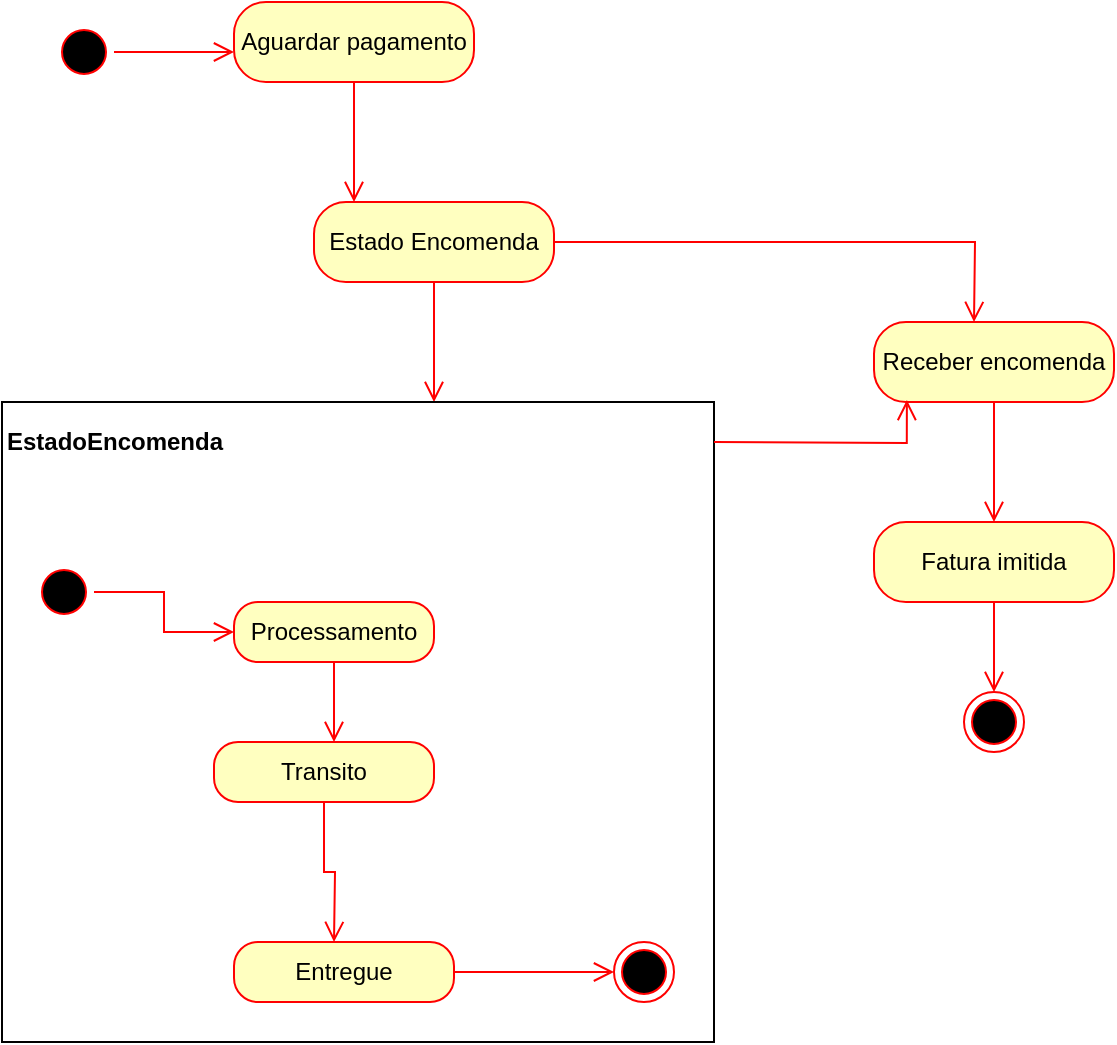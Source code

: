 <mxfile version="22.0.3" type="device">
  <diagram name="Página-1" id="AxWOU-LPAeYPAdYQ-Egs">
    <mxGraphModel dx="1036" dy="606" grid="1" gridSize="10" guides="1" tooltips="1" connect="1" arrows="1" fold="1" page="1" pageScale="1" pageWidth="827" pageHeight="1169" math="0" shadow="0">
      <root>
        <mxCell id="0" />
        <mxCell id="1" parent="0" />
        <mxCell id="F49OxGjaEUCTLt3yjwya-1" value="" style="ellipse;html=1;shape=startState;fillColor=#000000;strokeColor=#ff0000;" parent="1" vertex="1">
          <mxGeometry x="60" y="130" width="30" height="30" as="geometry" />
        </mxCell>
        <mxCell id="F49OxGjaEUCTLt3yjwya-2" value="" style="edgeStyle=orthogonalEdgeStyle;html=1;verticalAlign=bottom;endArrow=open;endSize=8;strokeColor=#ff0000;rounded=0;" parent="1" source="F49OxGjaEUCTLt3yjwya-1" edge="1">
          <mxGeometry relative="1" as="geometry">
            <mxPoint x="150" y="145" as="targetPoint" />
          </mxGeometry>
        </mxCell>
        <mxCell id="F49OxGjaEUCTLt3yjwya-3" value="Aguardar pagamento" style="rounded=1;whiteSpace=wrap;html=1;arcSize=40;fontColor=#000000;fillColor=#ffffc0;strokeColor=#ff0000;" parent="1" vertex="1">
          <mxGeometry x="150" y="120" width="120" height="40" as="geometry" />
        </mxCell>
        <mxCell id="F49OxGjaEUCTLt3yjwya-4" value="" style="edgeStyle=orthogonalEdgeStyle;html=1;verticalAlign=bottom;endArrow=open;endSize=8;strokeColor=#ff0000;rounded=0;" parent="1" source="F49OxGjaEUCTLt3yjwya-3" edge="1">
          <mxGeometry relative="1" as="geometry">
            <mxPoint x="210" y="220" as="targetPoint" />
          </mxGeometry>
        </mxCell>
        <mxCell id="F49OxGjaEUCTLt3yjwya-5" value="Estado Encomenda" style="rounded=1;whiteSpace=wrap;html=1;arcSize=40;fontColor=#000000;fillColor=#ffffc0;strokeColor=#ff0000;" parent="1" vertex="1">
          <mxGeometry x="190" y="220" width="120" height="40" as="geometry" />
        </mxCell>
        <mxCell id="F49OxGjaEUCTLt3yjwya-6" value="" style="edgeStyle=orthogonalEdgeStyle;html=1;verticalAlign=bottom;endArrow=open;endSize=8;strokeColor=#ff0000;rounded=0;" parent="1" source="F49OxGjaEUCTLt3yjwya-5" edge="1">
          <mxGeometry relative="1" as="geometry">
            <mxPoint x="250" y="320" as="targetPoint" />
          </mxGeometry>
        </mxCell>
        <mxCell id="F49OxGjaEUCTLt3yjwya-7" value="" style="edgeStyle=orthogonalEdgeStyle;html=1;verticalAlign=bottom;endArrow=open;endSize=8;strokeColor=#ff0000;rounded=0;exitX=1;exitY=0.5;exitDx=0;exitDy=0;" parent="1" source="F49OxGjaEUCTLt3yjwya-5" edge="1">
          <mxGeometry relative="1" as="geometry">
            <mxPoint x="520" y="280" as="targetPoint" />
            <mxPoint x="400" y="230" as="sourcePoint" />
          </mxGeometry>
        </mxCell>
        <mxCell id="F49OxGjaEUCTLt3yjwya-8" value="Receber encomenda" style="rounded=1;whiteSpace=wrap;html=1;arcSize=40;fontColor=#000000;fillColor=#ffffc0;strokeColor=#ff0000;" parent="1" vertex="1">
          <mxGeometry x="470" y="280" width="120" height="40" as="geometry" />
        </mxCell>
        <mxCell id="F49OxGjaEUCTLt3yjwya-9" value="" style="edgeStyle=orthogonalEdgeStyle;html=1;verticalAlign=bottom;endArrow=open;endSize=8;strokeColor=#ff0000;rounded=0;" parent="1" source="F49OxGjaEUCTLt3yjwya-8" edge="1">
          <mxGeometry relative="1" as="geometry">
            <mxPoint x="530" y="380" as="targetPoint" />
          </mxGeometry>
        </mxCell>
        <mxCell id="F49OxGjaEUCTLt3yjwya-11" value="" style="html=1;whiteSpace=wrap;" parent="1" vertex="1">
          <mxGeometry x="34" y="320" width="356" height="320" as="geometry" />
        </mxCell>
        <mxCell id="F49OxGjaEUCTLt3yjwya-12" value="EstadoEncomenda" style="text;align=center;fontStyle=1;verticalAlign=middle;spacingLeft=3;spacingRight=3;strokeColor=none;rotatable=0;points=[[0,0.5],[1,0.5]];portConstraint=eastwest;html=1;" parent="1" vertex="1">
          <mxGeometry x="60" y="340" width="60" as="geometry" />
        </mxCell>
        <mxCell id="F49OxGjaEUCTLt3yjwya-13" value="" style="ellipse;html=1;shape=startState;fillColor=#000000;strokeColor=#ff0000;" parent="1" vertex="1">
          <mxGeometry x="50" y="400" width="30" height="30" as="geometry" />
        </mxCell>
        <mxCell id="F49OxGjaEUCTLt3yjwya-14" value="" style="edgeStyle=orthogonalEdgeStyle;html=1;verticalAlign=bottom;endArrow=open;endSize=8;strokeColor=#ff0000;rounded=0;entryX=0;entryY=0.5;entryDx=0;entryDy=0;" parent="1" source="F49OxGjaEUCTLt3yjwya-13" target="F49OxGjaEUCTLt3yjwya-15" edge="1">
          <mxGeometry relative="1" as="geometry">
            <mxPoint x="60" y="490" as="targetPoint" />
          </mxGeometry>
        </mxCell>
        <mxCell id="F49OxGjaEUCTLt3yjwya-15" value="Processamento" style="rounded=1;whiteSpace=wrap;html=1;arcSize=40;fontColor=#000000;fillColor=#ffffc0;strokeColor=#ff0000;" parent="1" vertex="1">
          <mxGeometry x="150" y="420" width="100" height="30" as="geometry" />
        </mxCell>
        <mxCell id="F49OxGjaEUCTLt3yjwya-16" value="" style="edgeStyle=orthogonalEdgeStyle;html=1;verticalAlign=bottom;endArrow=open;endSize=8;strokeColor=#ff0000;rounded=0;" parent="1" source="F49OxGjaEUCTLt3yjwya-15" edge="1">
          <mxGeometry relative="1" as="geometry">
            <mxPoint x="200" y="490" as="targetPoint" />
          </mxGeometry>
        </mxCell>
        <mxCell id="F49OxGjaEUCTLt3yjwya-17" value="Transito" style="rounded=1;whiteSpace=wrap;html=1;arcSize=40;fontColor=#000000;fillColor=#ffffc0;strokeColor=#ff0000;" parent="1" vertex="1">
          <mxGeometry x="140" y="490" width="110" height="30" as="geometry" />
        </mxCell>
        <mxCell id="F49OxGjaEUCTLt3yjwya-18" value="" style="edgeStyle=orthogonalEdgeStyle;html=1;verticalAlign=bottom;endArrow=open;endSize=8;strokeColor=#ff0000;rounded=0;" parent="1" source="F49OxGjaEUCTLt3yjwya-17" edge="1">
          <mxGeometry relative="1" as="geometry">
            <mxPoint x="200" y="590" as="targetPoint" />
          </mxGeometry>
        </mxCell>
        <mxCell id="F49OxGjaEUCTLt3yjwya-19" value="Entregue" style="rounded=1;whiteSpace=wrap;html=1;arcSize=40;fontColor=#000000;fillColor=#ffffc0;strokeColor=#ff0000;" parent="1" vertex="1">
          <mxGeometry x="150" y="590" width="110" height="30" as="geometry" />
        </mxCell>
        <mxCell id="F49OxGjaEUCTLt3yjwya-20" value="" style="edgeStyle=orthogonalEdgeStyle;html=1;verticalAlign=bottom;endArrow=open;endSize=8;strokeColor=#ff0000;rounded=0;entryX=0;entryY=0.5;entryDx=0;entryDy=0;" parent="1" source="F49OxGjaEUCTLt3yjwya-19" target="F49OxGjaEUCTLt3yjwya-21" edge="1">
          <mxGeometry relative="1" as="geometry">
            <mxPoint x="210" y="690" as="targetPoint" />
          </mxGeometry>
        </mxCell>
        <mxCell id="F49OxGjaEUCTLt3yjwya-21" value="" style="ellipse;html=1;shape=endState;fillColor=#000000;strokeColor=#ff0000;" parent="1" vertex="1">
          <mxGeometry x="340" y="590" width="30" height="30" as="geometry" />
        </mxCell>
        <mxCell id="F49OxGjaEUCTLt3yjwya-23" value="" style="edgeStyle=orthogonalEdgeStyle;html=1;verticalAlign=bottom;endArrow=open;endSize=8;strokeColor=#ff0000;rounded=0;entryX=0.137;entryY=0.975;entryDx=0;entryDy=0;entryPerimeter=0;" parent="1" target="F49OxGjaEUCTLt3yjwya-8" edge="1">
          <mxGeometry relative="1" as="geometry">
            <mxPoint x="470" y="340" as="targetPoint" />
            <mxPoint x="390" y="340" as="sourcePoint" />
          </mxGeometry>
        </mxCell>
        <mxCell id="F49OxGjaEUCTLt3yjwya-24" value="Fatura imitida" style="rounded=1;whiteSpace=wrap;html=1;arcSize=40;fontColor=#000000;fillColor=#ffffc0;strokeColor=#ff0000;" parent="1" vertex="1">
          <mxGeometry x="470" y="380" width="120" height="40" as="geometry" />
        </mxCell>
        <mxCell id="F49OxGjaEUCTLt3yjwya-25" value="" style="edgeStyle=orthogonalEdgeStyle;html=1;verticalAlign=bottom;endArrow=open;endSize=8;strokeColor=#ff0000;rounded=0;" parent="1" source="F49OxGjaEUCTLt3yjwya-24" target="F49OxGjaEUCTLt3yjwya-28" edge="1">
          <mxGeometry relative="1" as="geometry">
            <mxPoint x="530" y="480" as="targetPoint" />
          </mxGeometry>
        </mxCell>
        <mxCell id="F49OxGjaEUCTLt3yjwya-28" value="" style="ellipse;html=1;shape=endState;fillColor=#000000;strokeColor=#ff0000;" parent="1" vertex="1">
          <mxGeometry x="515" y="465" width="30" height="30" as="geometry" />
        </mxCell>
      </root>
    </mxGraphModel>
  </diagram>
</mxfile>
